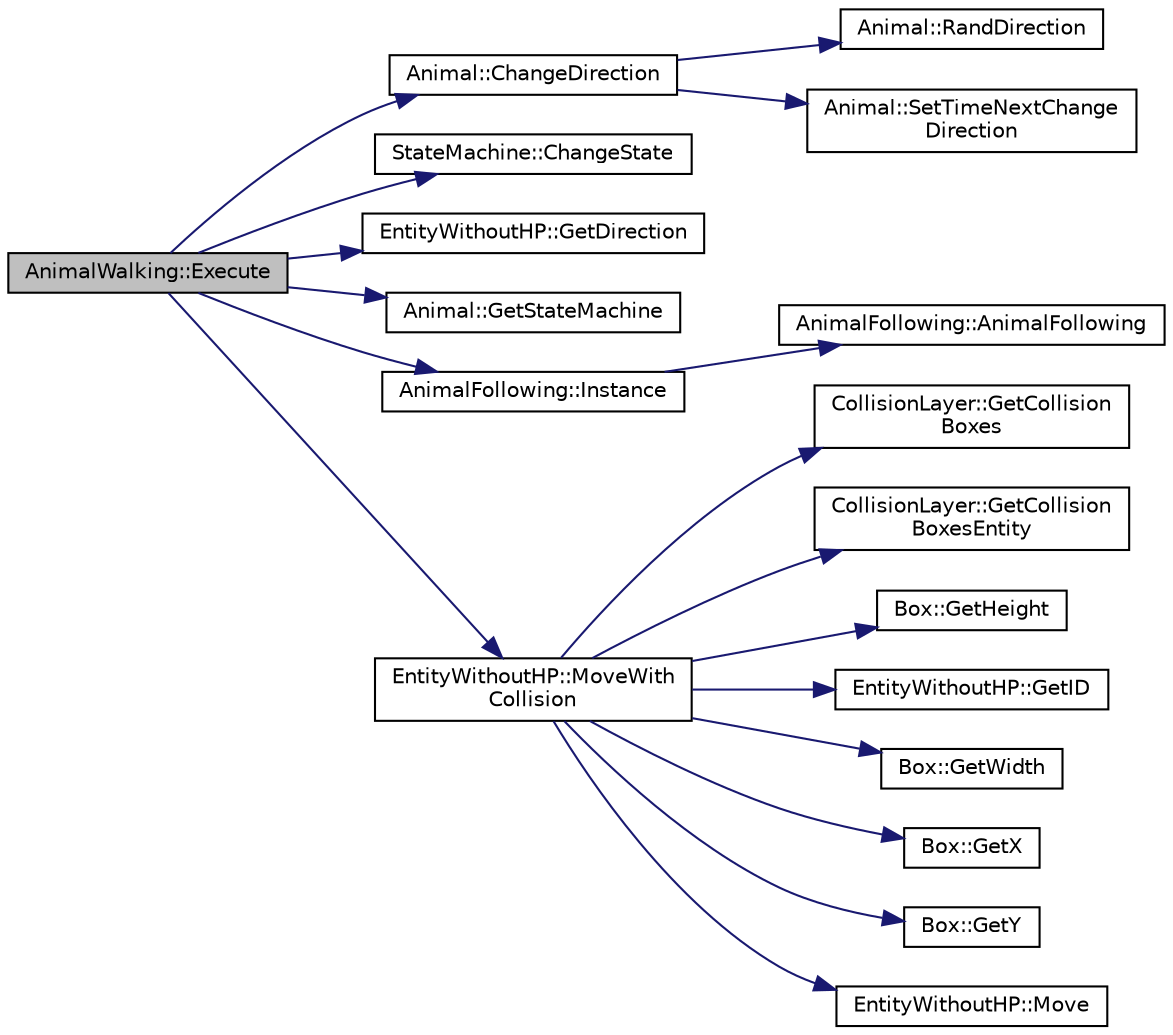 digraph "AnimalWalking::Execute"
{
 // LATEX_PDF_SIZE
  bgcolor="transparent";
  edge [fontname="Helvetica",fontsize="10",labelfontname="Helvetica",labelfontsize="10"];
  node [fontname="Helvetica",fontsize="10",shape=record];
  rankdir="LR";
  Node1 [label="AnimalWalking::Execute",height=0.2,width=0.4,color="black", fillcolor="grey75", style="filled", fontcolor="black",tooltip="Execution de l'état. L'Animal se déplace aléatoirement et entre en état AnimalFollowing si le joueur ..."];
  Node1 -> Node2 [color="midnightblue",fontsize="10",style="solid",fontname="Helvetica"];
  Node2 [label="Animal::ChangeDirection",height=0.2,width=0.4,color="black",URL="$classAnimal.html#ab5662e8d869c2d5938d2deff70a12548",tooltip="Change la direction de l'Animal. Utilise timeNextChangeDirection pour savoir si il est temps de chang..."];
  Node2 -> Node3 [color="midnightblue",fontsize="10",style="solid",fontname="Helvetica"];
  Node3 [label="Animal::RandDirection",height=0.2,width=0.4,color="black",URL="$classAnimal.html#a1a548a0e03b5e15794696e203d6110c3",tooltip="Affecte une EntityDirection aléatoire à l'Animal."];
  Node2 -> Node4 [color="midnightblue",fontsize="10",style="solid",fontname="Helvetica"];
  Node4 [label="Animal::SetTimeNextChange\lDirection",height=0.2,width=0.4,color="black",URL="$classAnimal.html#afca8963969b647cbb423ea65198393c6",tooltip="Affecte à timeNextChangeDirection une valeur aléatoire."];
  Node1 -> Node5 [color="midnightblue",fontsize="10",style="solid",fontname="Helvetica"];
  Node5 [label="StateMachine::ChangeState",height=0.2,width=0.4,color="black",URL="$classStateMachine.html#a5e928960ba29b86f878768e556ae8eb4",tooltip="Permet de changer l'état courrant."];
  Node1 -> Node6 [color="midnightblue",fontsize="10",style="solid",fontname="Helvetica"];
  Node6 [label="EntityWithoutHP::GetDirection",height=0.2,width=0.4,color="black",URL="$classEntityWithoutHP.html#a7642f894c466f34541045454e49ba72d",tooltip="Retourne la direction de l'entité."];
  Node1 -> Node7 [color="midnightblue",fontsize="10",style="solid",fontname="Helvetica"];
  Node7 [label="Animal::GetStateMachine",height=0.2,width=0.4,color="black",URL="$classAnimal.html#a490a04fdf3ac5434f32819c8be55627d",tooltip="Retourne le StateMachine."];
  Node1 -> Node8 [color="midnightblue",fontsize="10",style="solid",fontname="Helvetica"];
  Node8 [label="AnimalFollowing::Instance",height=0.2,width=0.4,color="black",URL="$classAnimalFollowing.html#ab773d83ebdfd7e06a1b1813d3cb7bede",tooltip="Retourne une Instance de l'objet, un singleton."];
  Node8 -> Node9 [color="midnightblue",fontsize="10",style="solid",fontname="Helvetica"];
  Node9 [label="AnimalFollowing::AnimalFollowing",height=0.2,width=0.4,color="black",URL="$classAnimalFollowing.html#a941268bab66a047446f4b4ef15d27865",tooltip="Constructeur par défaut."];
  Node1 -> Node10 [color="midnightblue",fontsize="10",style="solid",fontname="Helvetica"];
  Node10 [label="EntityWithoutHP::MoveWith\lCollision",height=0.2,width=0.4,color="black",URL="$classEntityWithoutHP.html#a6b62dd7761b9a29a9ccda13b5be40a18",tooltip="Déplace l'entité en vérifiant les collisions."];
  Node10 -> Node11 [color="midnightblue",fontsize="10",style="solid",fontname="Helvetica"];
  Node11 [label="CollisionLayer::GetCollision\lBoxes",height=0.2,width=0.4,color="black",URL="$classCollisionLayer.html#a620b4ce21e4699a1a067ffaa60848667",tooltip="Fonction permettant de récupérer les CollisionBox de l'objet."];
  Node10 -> Node12 [color="midnightblue",fontsize="10",style="solid",fontname="Helvetica"];
  Node12 [label="CollisionLayer::GetCollision\lBoxesEntity",height=0.2,width=0.4,color="black",URL="$classCollisionLayer.html#a88cf3f7e5b55058df61d24f199c54b5b",tooltip="Fonction permettant de récupérer les CollisionBox des entités de l'objet."];
  Node10 -> Node13 [color="midnightblue",fontsize="10",style="solid",fontname="Helvetica"];
  Node13 [label="Box::GetHeight",height=0.2,width=0.4,color="black",URL="$classBox.html#ad7d6b9ab23698fedd6637fe0a4c40fb3",tooltip="Retourne height."];
  Node10 -> Node14 [color="midnightblue",fontsize="10",style="solid",fontname="Helvetica"];
  Node14 [label="EntityWithoutHP::GetID",height=0.2,width=0.4,color="black",URL="$classEntityWithoutHP.html#a1a5d732b9f322135fbd5e5f227064b26",tooltip="Retourne l'ID de l'entité."];
  Node10 -> Node15 [color="midnightblue",fontsize="10",style="solid",fontname="Helvetica"];
  Node15 [label="Box::GetWidth",height=0.2,width=0.4,color="black",URL="$classBox.html#ac9e53c8e2f33ef5ef0a11c48f979ab04",tooltip="Retourne width."];
  Node10 -> Node16 [color="midnightblue",fontsize="10",style="solid",fontname="Helvetica"];
  Node16 [label="Box::GetX",height=0.2,width=0.4,color="black",URL="$classBox.html#ade06873a13d2d1df5eb5d2cfc2a16d29",tooltip="Retourne x."];
  Node10 -> Node17 [color="midnightblue",fontsize="10",style="solid",fontname="Helvetica"];
  Node17 [label="Box::GetY",height=0.2,width=0.4,color="black",URL="$classBox.html#af86b090508898469761c0d61c8230133",tooltip="Retourne y."];
  Node10 -> Node18 [color="midnightblue",fontsize="10",style="solid",fontname="Helvetica"];
  Node18 [label="EntityWithoutHP::Move",height=0.2,width=0.4,color="black",URL="$classEntityWithoutHP.html#a0cfc433ea705c507da7912a8e039722e",tooltip="Déplace l'entité."];
}
